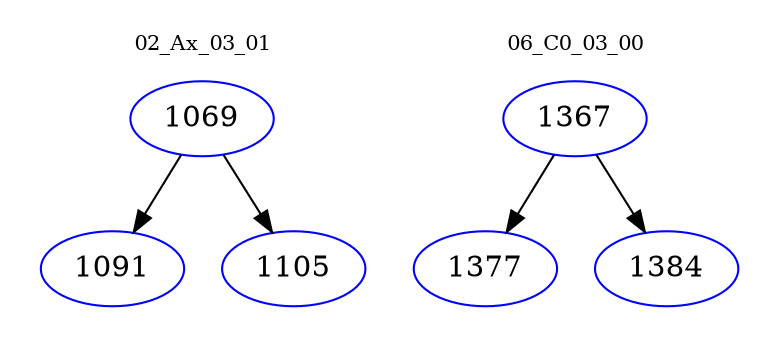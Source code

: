 digraph{
subgraph cluster_0 {
color = white
label = "02_Ax_03_01";
fontsize=10;
T0_1069 [label="1069", color="blue"]
T0_1069 -> T0_1091 [color="black"]
T0_1091 [label="1091", color="blue"]
T0_1069 -> T0_1105 [color="black"]
T0_1105 [label="1105", color="blue"]
}
subgraph cluster_1 {
color = white
label = "06_C0_03_00";
fontsize=10;
T1_1367 [label="1367", color="blue"]
T1_1367 -> T1_1377 [color="black"]
T1_1377 [label="1377", color="blue"]
T1_1367 -> T1_1384 [color="black"]
T1_1384 [label="1384", color="blue"]
}
}
